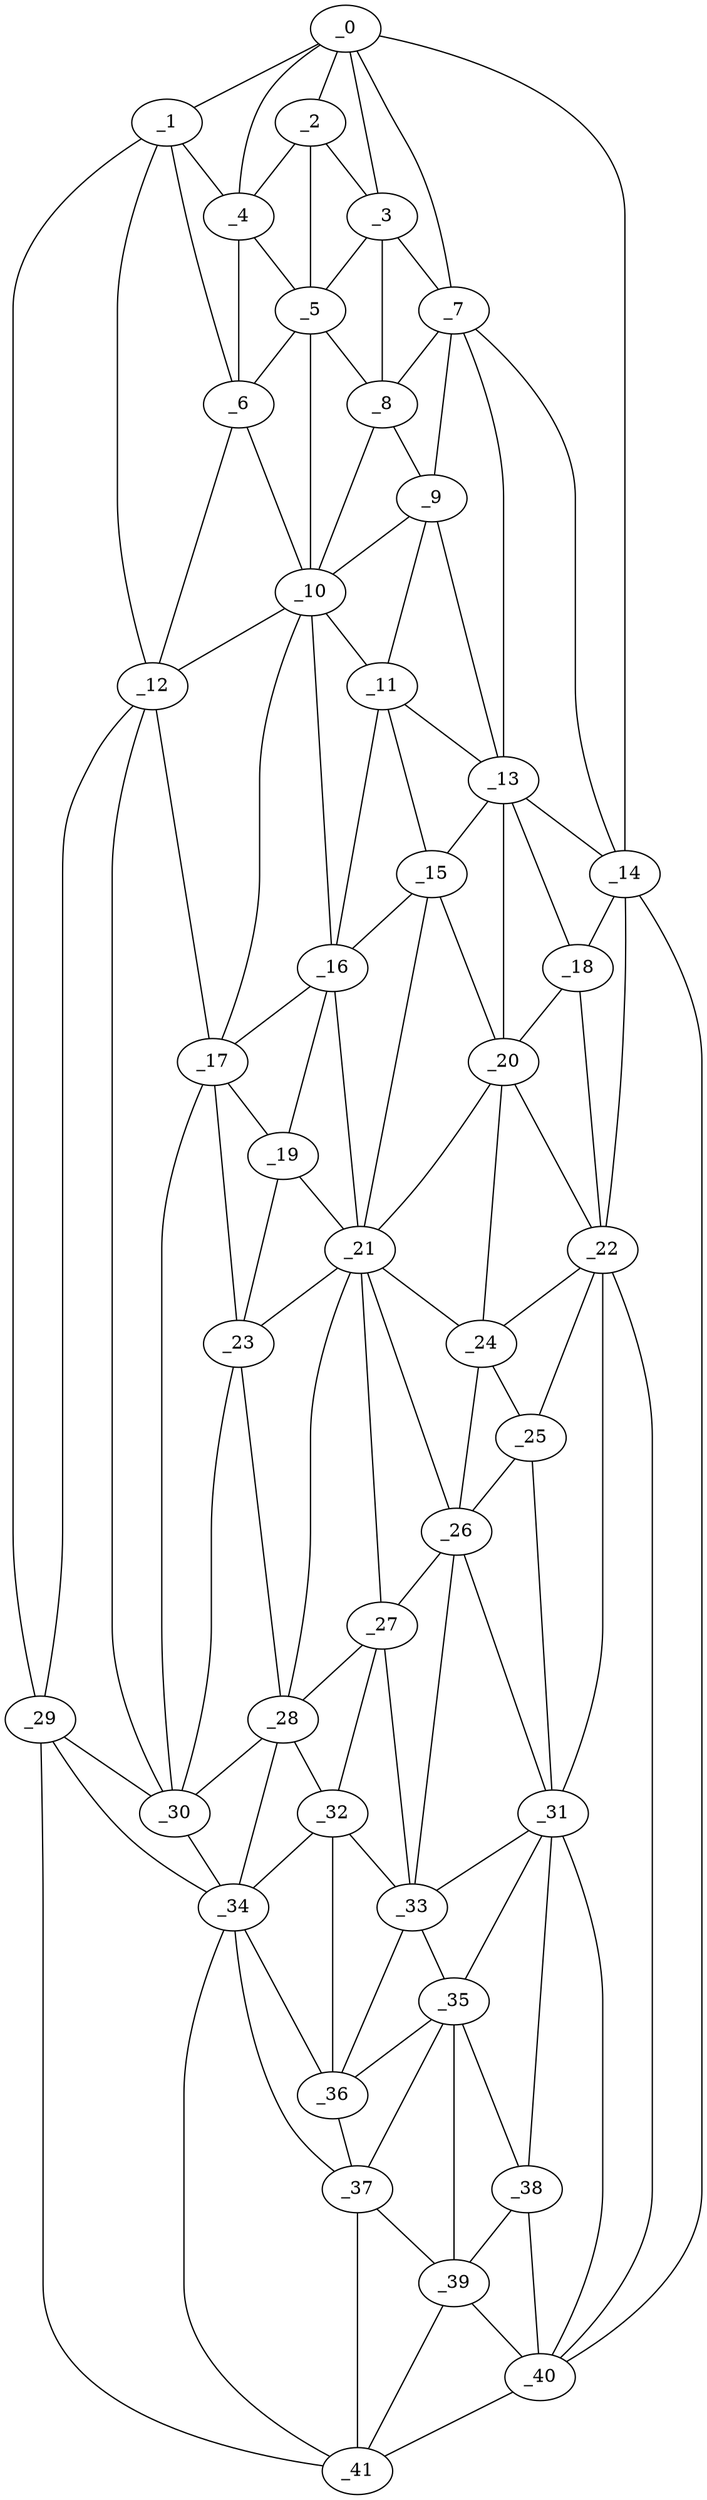graph "obj1__115.gxl" {
	_0	 [x=6,
		y=66];
	_1	 [x=6,
		y=84];
	_0 -- _1	 [valence=1];
	_2	 [x=21,
		y=65];
	_0 -- _2	 [valence=2];
	_3	 [x=23,
		y=55];
	_0 -- _3	 [valence=2];
	_4	 [x=23,
		y=74];
	_0 -- _4	 [valence=2];
	_7	 [x=34,
		y=47];
	_0 -- _7	 [valence=1];
	_14	 [x=57,
		y=29];
	_0 -- _14	 [valence=1];
	_1 -- _4	 [valence=1];
	_6	 [x=33,
		y=77];
	_1 -- _6	 [valence=1];
	_12	 [x=49,
		y=79];
	_1 -- _12	 [valence=2];
	_29	 [x=82,
		y=99];
	_1 -- _29	 [valence=1];
	_2 -- _3	 [valence=1];
	_2 -- _4	 [valence=1];
	_5	 [x=29,
		y=61];
	_2 -- _5	 [valence=2];
	_3 -- _5	 [valence=2];
	_3 -- _7	 [valence=2];
	_8	 [x=37,
		y=56];
	_3 -- _8	 [valence=2];
	_4 -- _5	 [valence=1];
	_4 -- _6	 [valence=2];
	_5 -- _6	 [valence=2];
	_5 -- _8	 [valence=1];
	_10	 [x=45,
		y=67];
	_5 -- _10	 [valence=2];
	_6 -- _10	 [valence=2];
	_6 -- _12	 [valence=2];
	_7 -- _8	 [valence=2];
	_9	 [x=42,
		y=57];
	_7 -- _9	 [valence=1];
	_13	 [x=50,
		y=45];
	_7 -- _13	 [valence=2];
	_7 -- _14	 [valence=2];
	_8 -- _9	 [valence=2];
	_8 -- _10	 [valence=2];
	_9 -- _10	 [valence=2];
	_11	 [x=47,
		y=57];
	_9 -- _11	 [valence=2];
	_9 -- _13	 [valence=2];
	_10 -- _11	 [valence=2];
	_10 -- _12	 [valence=2];
	_16	 [x=57,
		y=61];
	_10 -- _16	 [valence=1];
	_17	 [x=62,
		y=68];
	_10 -- _17	 [valence=1];
	_11 -- _13	 [valence=2];
	_15	 [x=57,
		y=53];
	_11 -- _15	 [valence=2];
	_11 -- _16	 [valence=1];
	_12 -- _17	 [valence=2];
	_12 -- _29	 [valence=1];
	_30	 [x=83,
		y=80];
	_12 -- _30	 [valence=1];
	_13 -- _14	 [valence=1];
	_13 -- _15	 [valence=2];
	_18	 [x=64,
		y=31];
	_13 -- _18	 [valence=2];
	_20	 [x=67,
		y=44];
	_13 -- _20	 [valence=2];
	_14 -- _18	 [valence=2];
	_22	 [x=73,
		y=33];
	_14 -- _22	 [valence=2];
	_40	 [x=126,
		y=40];
	_14 -- _40	 [valence=1];
	_15 -- _16	 [valence=2];
	_15 -- _20	 [valence=2];
	_21	 [x=72,
		y=52];
	_15 -- _21	 [valence=1];
	_16 -- _17	 [valence=2];
	_19	 [x=65,
		y=66];
	_16 -- _19	 [valence=2];
	_16 -- _21	 [valence=2];
	_17 -- _19	 [valence=1];
	_23	 [x=74,
		y=69];
	_17 -- _23	 [valence=2];
	_17 -- _30	 [valence=2];
	_18 -- _20	 [valence=2];
	_18 -- _22	 [valence=2];
	_19 -- _21	 [valence=1];
	_19 -- _23	 [valence=2];
	_20 -- _21	 [valence=1];
	_20 -- _22	 [valence=1];
	_24	 [x=75,
		y=39];
	_20 -- _24	 [valence=2];
	_21 -- _23	 [valence=2];
	_21 -- _24	 [valence=2];
	_26	 [x=80,
		y=43];
	_21 -- _26	 [valence=1];
	_27	 [x=80,
		y=52];
	_21 -- _27	 [valence=2];
	_28	 [x=81,
		y=61];
	_21 -- _28	 [valence=1];
	_22 -- _24	 [valence=2];
	_25	 [x=80,
		y=39];
	_22 -- _25	 [valence=2];
	_31	 [x=94,
		y=38];
	_22 -- _31	 [valence=2];
	_22 -- _40	 [valence=2];
	_23 -- _28	 [valence=2];
	_23 -- _30	 [valence=1];
	_24 -- _25	 [valence=1];
	_24 -- _26	 [valence=2];
	_25 -- _26	 [valence=2];
	_25 -- _31	 [valence=1];
	_26 -- _27	 [valence=1];
	_26 -- _31	 [valence=2];
	_33	 [x=96,
		y=52];
	_26 -- _33	 [valence=2];
	_27 -- _28	 [valence=2];
	_32	 [x=94,
		y=57];
	_27 -- _32	 [valence=2];
	_27 -- _33	 [valence=2];
	_28 -- _30	 [valence=2];
	_28 -- _32	 [valence=2];
	_34	 [x=100,
		y=78];
	_28 -- _34	 [valence=1];
	_29 -- _30	 [valence=2];
	_29 -- _34	 [valence=1];
	_41	 [x=126,
		y=58];
	_29 -- _41	 [valence=1];
	_30 -- _34	 [valence=2];
	_31 -- _33	 [valence=1];
	_35	 [x=103,
		y=49];
	_31 -- _35	 [valence=2];
	_38	 [x=115,
		y=41];
	_31 -- _38	 [valence=1];
	_31 -- _40	 [valence=2];
	_32 -- _33	 [valence=2];
	_32 -- _34	 [valence=2];
	_36	 [x=105,
		y=65];
	_32 -- _36	 [valence=1];
	_33 -- _35	 [valence=1];
	_33 -- _36	 [valence=2];
	_34 -- _36	 [valence=2];
	_37	 [x=112,
		y=61];
	_34 -- _37	 [valence=1];
	_34 -- _41	 [valence=2];
	_35 -- _36	 [valence=2];
	_35 -- _37	 [valence=1];
	_35 -- _38	 [valence=2];
	_39	 [x=118,
		y=54];
	_35 -- _39	 [valence=2];
	_36 -- _37	 [valence=2];
	_37 -- _39	 [valence=1];
	_37 -- _41	 [valence=2];
	_38 -- _39	 [valence=1];
	_38 -- _40	 [valence=2];
	_39 -- _40	 [valence=1];
	_39 -- _41	 [valence=2];
	_40 -- _41	 [valence=1];
}
